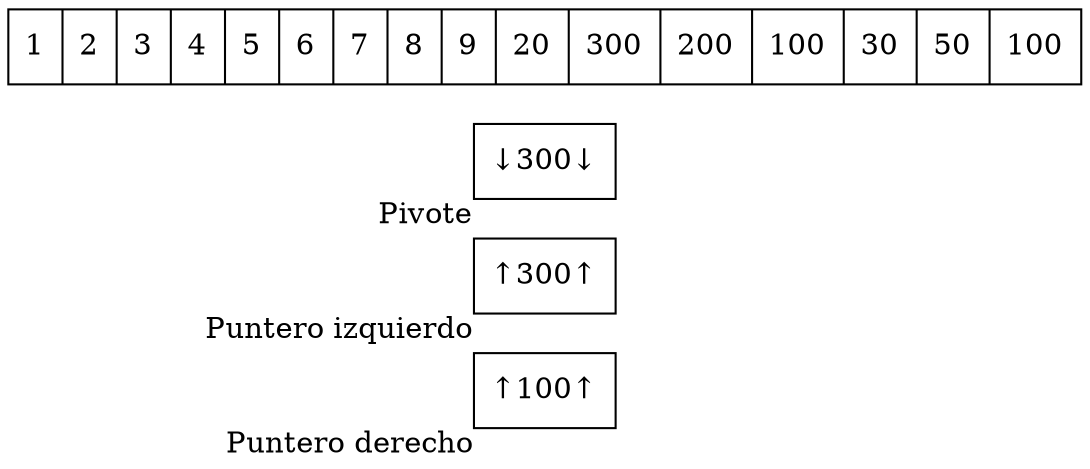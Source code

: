 digraph G{ node [shape = record ];
 rankdir=LR;puntDer[label="↑100↑" xlabel="Puntero derecho" pos = "12,0!"]
puntIzq[label="↑300↑" xlabel="Puntero izquierdo" pos = "8,0!"]
pivote[label="↓300↓" xlabel ="Pivote" pos = "10,2!"]
X[label="{ 1|2|3|4|5|6|7|8|9|20|300|200|100|30|50|100}" pos = "10,1!" ]}
